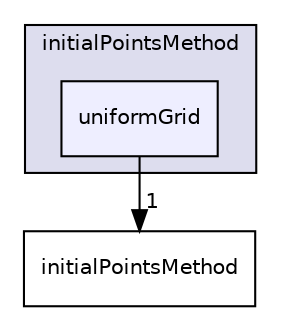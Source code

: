 digraph "applications/utilities/mesh/generation/foamyMesh/conformalVoronoiMesh/initialPointsMethod/uniformGrid" {
  bgcolor=transparent;
  compound=true
  node [ fontsize="10", fontname="Helvetica"];
  edge [ labelfontsize="10", labelfontname="Helvetica"];
  subgraph clusterdir_8fe8a2be90de25befe5b2e9b512a52aa {
    graph [ bgcolor="#ddddee", pencolor="black", label="initialPointsMethod" fontname="Helvetica", fontsize="10", URL="dir_8fe8a2be90de25befe5b2e9b512a52aa.html"]
  dir_81cdc1aec1ec9403756258b8b55ffd22 [shape=box, label="uniformGrid", style="filled", fillcolor="#eeeeff", pencolor="black", URL="dir_81cdc1aec1ec9403756258b8b55ffd22.html"];
  }
  dir_6320d834263f3367c754599438b3baf0 [shape=box label="initialPointsMethod" URL="dir_6320d834263f3367c754599438b3baf0.html"];
  dir_81cdc1aec1ec9403756258b8b55ffd22->dir_6320d834263f3367c754599438b3baf0 [headlabel="1", labeldistance=1.5 headhref="dir_000558_000555.html"];
}
